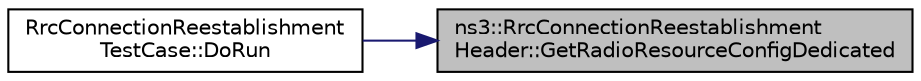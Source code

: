 digraph "ns3::RrcConnectionReestablishmentHeader::GetRadioResourceConfigDedicated"
{
 // LATEX_PDF_SIZE
  edge [fontname="Helvetica",fontsize="10",labelfontname="Helvetica",labelfontsize="10"];
  node [fontname="Helvetica",fontsize="10",shape=record];
  rankdir="RL";
  Node1 [label="ns3::RrcConnectionReestablishment\lHeader::GetRadioResourceConfigDedicated",height=0.2,width=0.4,color="black", fillcolor="grey75", style="filled", fontcolor="black",tooltip="Getter for m_radioResourceConfigDedicated attribute."];
  Node1 -> Node2 [dir="back",color="midnightblue",fontsize="10",style="solid",fontname="Helvetica"];
  Node2 [label="RrcConnectionReestablishment\lTestCase::DoRun",height=0.2,width=0.4,color="black", fillcolor="white", style="filled",URL="$class_rrc_connection_reestablishment_test_case.html#a83b77e685792d906456e37b202274265",tooltip="Implementation to actually run this TestCase."];
}
